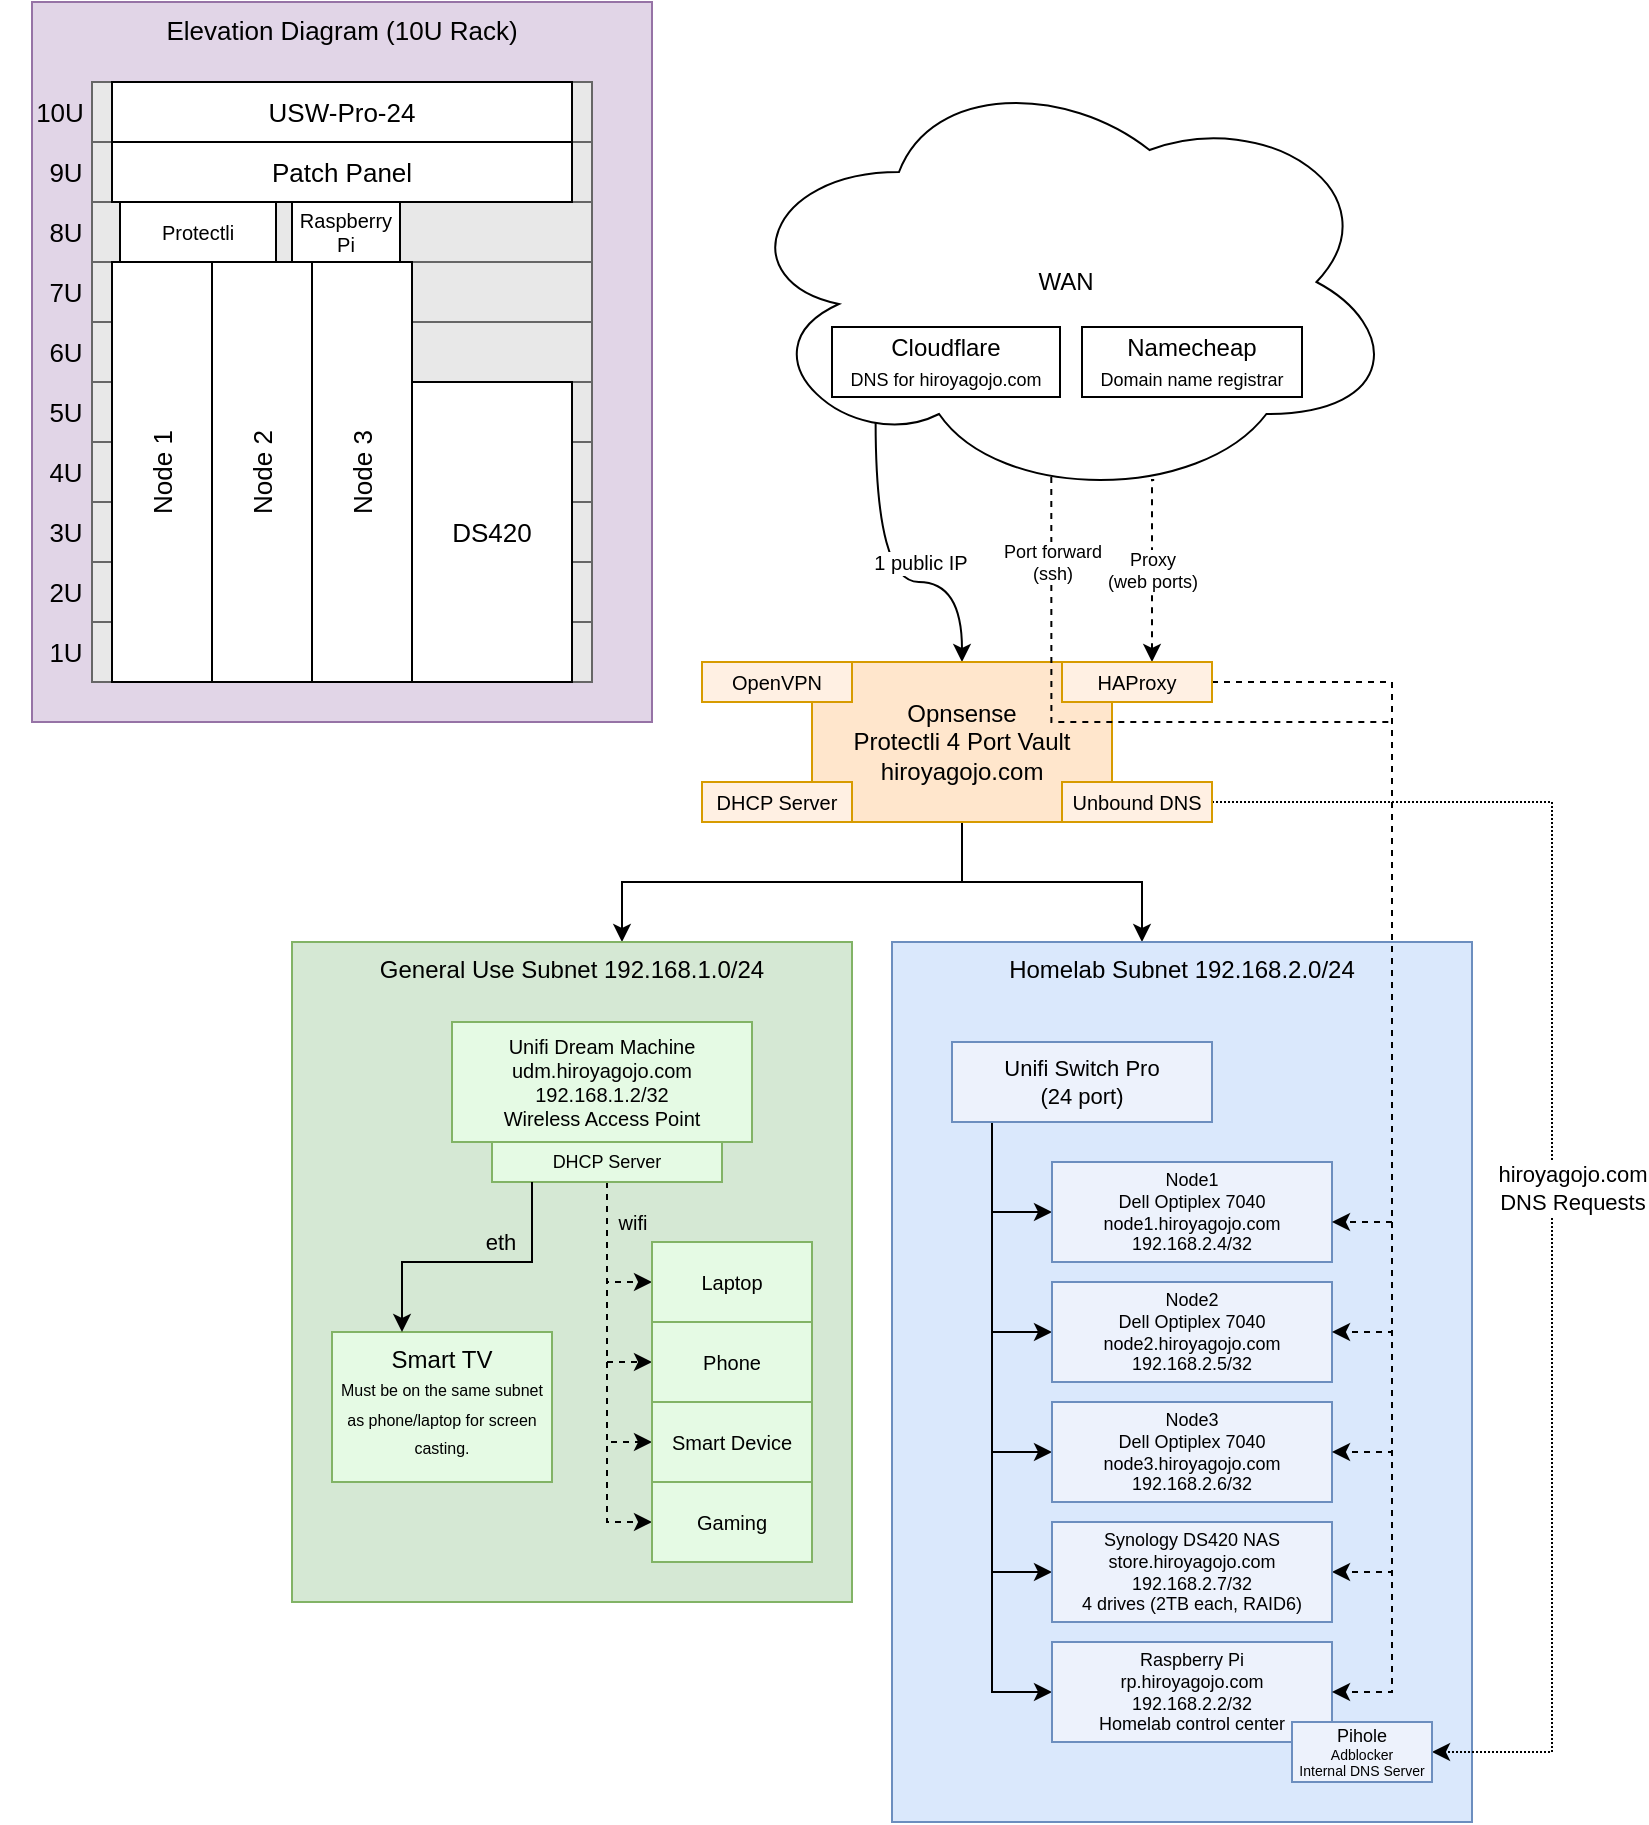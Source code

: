 <mxfile version="20.2.3" type="device"><diagram id="5LQw1LaJcU4KPZNjuxa2" name="Page-1"><mxGraphModel dx="1106" dy="997" grid="1" gridSize="10" guides="1" tooltips="1" connect="1" arrows="1" fold="1" page="1" pageScale="1" pageWidth="850" pageHeight="1100" math="0" shadow="0"><root><mxCell id="0"/><mxCell id="1" parent="0"/><mxCell id="AMfL3vu9wzqD86BI1HrZ-1" value="&lt;font style=&quot;font-size: 13px;&quot;&gt;Elevation Diagram (10U Rack)&lt;/font&gt;" style="rounded=0;whiteSpace=wrap;html=1;fontSize=8;fillColor=#e1d5e7;strokeColor=#9673a6;verticalAlign=top;" parent="1" vertex="1"><mxGeometry x="36" y="40" width="310" height="360" as="geometry"/></mxCell><mxCell id="AMfL3vu9wzqD86BI1HrZ-44" value="" style="rounded=0;whiteSpace=wrap;html=1;fontSize=13;fillColor=#E8E8E8;fontColor=#333333;strokeColor=#666666;" parent="1" vertex="1"><mxGeometry x="66" y="80" width="250" height="30" as="geometry"/></mxCell><mxCell id="AMfL3vu9wzqD86BI1HrZ-43" value="" style="rounded=0;whiteSpace=wrap;html=1;fontSize=13;fillColor=#E8E8E8;fontColor=#333333;strokeColor=#666666;" parent="1" vertex="1"><mxGeometry x="66" y="110" width="250" height="30" as="geometry"/></mxCell><mxCell id="AMfL3vu9wzqD86BI1HrZ-2" value="USW-Pro-24" style="rounded=0;whiteSpace=wrap;html=1;fontSize=13;" parent="1" vertex="1"><mxGeometry x="76" y="80" width="230" height="30" as="geometry"/></mxCell><mxCell id="AMfL3vu9wzqD86BI1HrZ-9" value="" style="rounded=0;whiteSpace=wrap;html=1;fontSize=13;fillColor=#E8E8E8;fontColor=#333333;strokeColor=#666666;" parent="1" vertex="1"><mxGeometry x="66" y="140" width="250" height="30" as="geometry"/></mxCell><mxCell id="AMfL3vu9wzqD86BI1HrZ-10" value="" style="rounded=0;whiteSpace=wrap;html=1;fontSize=13;fillColor=#E8E8E8;fontColor=#333333;strokeColor=#666666;" parent="1" vertex="1"><mxGeometry x="66" y="170" width="250" height="30" as="geometry"/></mxCell><mxCell id="AMfL3vu9wzqD86BI1HrZ-11" value="" style="rounded=0;whiteSpace=wrap;html=1;fontSize=13;fillColor=#E8E8E8;fontColor=#333333;strokeColor=#666666;" parent="1" vertex="1"><mxGeometry x="66" y="200" width="250" height="30" as="geometry"/></mxCell><mxCell id="AMfL3vu9wzqD86BI1HrZ-12" value="" style="rounded=0;whiteSpace=wrap;html=1;fontSize=13;fillColor=#E8E8E8;fontColor=#333333;strokeColor=#666666;" parent="1" vertex="1"><mxGeometry x="66" y="230" width="250" height="30" as="geometry"/></mxCell><mxCell id="AMfL3vu9wzqD86BI1HrZ-13" value="" style="rounded=0;whiteSpace=wrap;html=1;fontSize=13;fillColor=#E8E8E8;fontColor=#333333;strokeColor=#666666;" parent="1" vertex="1"><mxGeometry x="66" y="260" width="250" height="30" as="geometry"/></mxCell><mxCell id="AMfL3vu9wzqD86BI1HrZ-14" value="" style="rounded=0;whiteSpace=wrap;html=1;fontSize=13;fillColor=#E8E8E8;fontColor=#333333;strokeColor=#666666;" parent="1" vertex="1"><mxGeometry x="66" y="290" width="250" height="30" as="geometry"/></mxCell><mxCell id="AMfL3vu9wzqD86BI1HrZ-15" value="" style="rounded=0;whiteSpace=wrap;html=1;fontSize=13;fillColor=#E8E8E8;fontColor=#333333;strokeColor=#666666;" parent="1" vertex="1"><mxGeometry x="66" y="320" width="250" height="30" as="geometry"/></mxCell><mxCell id="AMfL3vu9wzqD86BI1HrZ-16" value="" style="rounded=0;whiteSpace=wrap;html=1;fontSize=13;fillColor=#E8E8E8;fontColor=#333333;strokeColor=#666666;" parent="1" vertex="1"><mxGeometry x="66" y="350" width="250" height="30" as="geometry"/></mxCell><mxCell id="lGwLM4Ksfd3mSZe3ThBf-14" value="Proxy &lt;br&gt;(web ports)" style="edgeStyle=orthogonalEdgeStyle;rounded=0;orthogonalLoop=1;jettySize=auto;html=1;entryX=0.632;entryY=0.95;entryDx=0;entryDy=0;entryPerimeter=0;dashed=1;fontSize=9;endArrow=none;endFill=0;startArrow=classic;startFill=1;" parent="1" source="ToPnCVoDEFdB8chA3Fxf-39" target="ToPnCVoDEFdB8chA3Fxf-9" edge="1"><mxGeometry relative="1" as="geometry"><Array as="points"><mxPoint x="596" y="279"/></Array></mxGeometry></mxCell><mxCell id="ToPnCVoDEFdB8chA3Fxf-29" style="edgeStyle=orthogonalEdgeStyle;rounded=0;orthogonalLoop=1;jettySize=auto;html=1;fontSize=11;startArrow=classic;startFill=1;endArrow=none;endFill=0;" parent="1" source="ToPnCVoDEFdB8chA3Fxf-7" target="ToPnCVoDEFdB8chA3Fxf-1" edge="1"><mxGeometry relative="1" as="geometry"><Array as="points"><mxPoint x="331" y="480"/><mxPoint x="501" y="480"/></Array></mxGeometry></mxCell><mxCell id="ToPnCVoDEFdB8chA3Fxf-7" value="General Use Subnet 192.168.1.0/24" style="rounded=0;whiteSpace=wrap;html=1;verticalAlign=top;fillColor=#d5e8d4;strokeColor=#82b366;" parent="1" vertex="1"><mxGeometry x="166" y="510" width="280" height="330" as="geometry"/></mxCell><mxCell id="ToPnCVoDEFdB8chA3Fxf-30" style="edgeStyle=orthogonalEdgeStyle;rounded=0;orthogonalLoop=1;jettySize=auto;html=1;fontSize=11;startArrow=classic;startFill=1;endArrow=none;endFill=0;" parent="1" source="ToPnCVoDEFdB8chA3Fxf-4" target="ToPnCVoDEFdB8chA3Fxf-1" edge="1"><mxGeometry relative="1" as="geometry"><Array as="points"><mxPoint x="591" y="480"/><mxPoint x="501" y="480"/></Array></mxGeometry></mxCell><mxCell id="ToPnCVoDEFdB8chA3Fxf-4" value="Homelab Subnet 192.168.2.0/24" style="rounded=0;whiteSpace=wrap;html=1;verticalAlign=top;fillColor=#dae8fc;strokeColor=#6c8ebf;" parent="1" vertex="1"><mxGeometry x="466" y="510" width="290" height="440" as="geometry"/></mxCell><mxCell id="ToPnCVoDEFdB8chA3Fxf-28" value="hiroyagojo.com&lt;br&gt;DNS Requests" style="edgeStyle=orthogonalEdgeStyle;rounded=0;orthogonalLoop=1;jettySize=auto;html=1;entryX=1;entryY=0.5;entryDx=0;entryDy=0;fontSize=11;exitX=1;exitY=0.5;exitDx=0;exitDy=0;dashed=1;dashPattern=1 1;" parent="1" source="lGwLM4Ksfd3mSZe3ThBf-11" target="lGwLM4Ksfd3mSZe3ThBf-44" edge="1"><mxGeometry x="0.03" y="10" relative="1" as="geometry"><Array as="points"><mxPoint x="796" y="440"/><mxPoint x="796" y="915"/></Array><mxPoint as="offset"/><mxPoint x="626" y="340" as="sourcePoint"/></mxGeometry></mxCell><mxCell id="ToPnCVoDEFdB8chA3Fxf-38" value="1 public IP" style="edgeStyle=orthogonalEdgeStyle;curved=1;orthogonalLoop=1;jettySize=auto;html=1;entryX=0.215;entryY=0.818;entryDx=0;entryDy=0;entryPerimeter=0;fontSize=10;startArrow=classic;startFill=1;endArrow=none;endFill=0;" parent="1" source="ToPnCVoDEFdB8chA3Fxf-1" target="ToPnCVoDEFdB8chA3Fxf-9" edge="1"><mxGeometry x="-0.253" y="-10" relative="1" as="geometry"><mxPoint as="offset"/></mxGeometry></mxCell><mxCell id="ToPnCVoDEFdB8chA3Fxf-1" value="Opnsense&lt;br&gt;Protectli 4 Port Vault&lt;br&gt;hiroyagojo.com" style="rounded=0;whiteSpace=wrap;html=1;fillColor=#ffe6cc;strokeColor=#d79b00;" parent="1" vertex="1"><mxGeometry x="426" y="370" width="150" height="80" as="geometry"/></mxCell><mxCell id="ToPnCVoDEFdB8chA3Fxf-2" value="Unifi Dream Machine&lt;br style=&quot;font-size: 10px;&quot;&gt;udm.hiroyagojo.com&lt;br&gt;192.168.1.2/32&lt;br style=&quot;font-size: 10px;&quot;&gt;Wireless Access Point" style="rounded=0;whiteSpace=wrap;html=1;fontSize=10;fillColor=#E5FAE4;strokeColor=#82B366;" parent="1" vertex="1"><mxGeometry x="246" y="550" width="150" height="60" as="geometry"/></mxCell><mxCell id="ToPnCVoDEFdB8chA3Fxf-23" style="edgeStyle=orthogonalEdgeStyle;rounded=0;orthogonalLoop=1;jettySize=auto;html=1;entryX=0;entryY=0.5;entryDx=0;entryDy=0;fontSize=9;" parent="1" source="ToPnCVoDEFdB8chA3Fxf-3" target="ToPnCVoDEFdB8chA3Fxf-19" edge="1"><mxGeometry relative="1" as="geometry"><Array as="points"><mxPoint x="516" y="645"/></Array></mxGeometry></mxCell><mxCell id="ToPnCVoDEFdB8chA3Fxf-24" style="edgeStyle=orthogonalEdgeStyle;rounded=0;orthogonalLoop=1;jettySize=auto;html=1;entryX=0;entryY=0.5;entryDx=0;entryDy=0;fontSize=9;" parent="1" source="ToPnCVoDEFdB8chA3Fxf-3" target="ToPnCVoDEFdB8chA3Fxf-20" edge="1"><mxGeometry relative="1" as="geometry"><Array as="points"><mxPoint x="516" y="705"/></Array></mxGeometry></mxCell><mxCell id="ToPnCVoDEFdB8chA3Fxf-26" style="edgeStyle=orthogonalEdgeStyle;rounded=0;orthogonalLoop=1;jettySize=auto;html=1;entryX=0;entryY=0.5;entryDx=0;entryDy=0;fontSize=9;" parent="1" source="ToPnCVoDEFdB8chA3Fxf-3" target="ToPnCVoDEFdB8chA3Fxf-21" edge="1"><mxGeometry relative="1" as="geometry"><Array as="points"><mxPoint x="516" y="765"/></Array></mxGeometry></mxCell><mxCell id="ToPnCVoDEFdB8chA3Fxf-27" style="edgeStyle=orthogonalEdgeStyle;rounded=0;orthogonalLoop=1;jettySize=auto;html=1;entryX=0;entryY=0.5;entryDx=0;entryDy=0;fontSize=9;" parent="1" source="ToPnCVoDEFdB8chA3Fxf-3" target="ToPnCVoDEFdB8chA3Fxf-22" edge="1"><mxGeometry relative="1" as="geometry"><Array as="points"><mxPoint x="516" y="885"/></Array></mxGeometry></mxCell><mxCell id="lGwLM4Ksfd3mSZe3ThBf-19" style="edgeStyle=orthogonalEdgeStyle;rounded=0;orthogonalLoop=1;jettySize=auto;html=1;entryX=0;entryY=0.5;entryDx=0;entryDy=0;fontSize=8;startArrow=none;startFill=0;endArrow=classic;endFill=1;" parent="1" source="ToPnCVoDEFdB8chA3Fxf-3" target="lGwLM4Ksfd3mSZe3ThBf-18" edge="1"><mxGeometry relative="1" as="geometry"><Array as="points"><mxPoint x="516" y="825"/></Array></mxGeometry></mxCell><mxCell id="ToPnCVoDEFdB8chA3Fxf-3" value="Unifi Switch Pro&lt;br&gt;(24 port)" style="rounded=0;whiteSpace=wrap;html=1;fontSize=11;fillColor=#EDF2FC;strokeColor=#6c8ebf;" parent="1" vertex="1"><mxGeometry x="496" y="560" width="130" height="40" as="geometry"/></mxCell><mxCell id="lGwLM4Ksfd3mSZe3ThBf-13" style="edgeStyle=orthogonalEdgeStyle;rounded=0;orthogonalLoop=1;jettySize=auto;html=1;dashed=1;fontSize=9;exitX=0.478;exitY=0.943;exitDx=0;exitDy=0;exitPerimeter=0;endArrow=none;endFill=0;" parent="1" source="ToPnCVoDEFdB8chA3Fxf-9" edge="1"><mxGeometry relative="1" as="geometry"><mxPoint x="716" y="400" as="targetPoint"/><Array as="points"><mxPoint x="546" y="400"/></Array></mxGeometry></mxCell><mxCell id="lGwLM4Ksfd3mSZe3ThBf-16" value="Port forward&lt;br&gt;(ssh)" style="edgeLabel;html=1;align=center;verticalAlign=middle;resizable=0;points=[];fontSize=9;" parent="lGwLM4Ksfd3mSZe3ThBf-13" vertex="1" connectable="0"><mxGeometry x="-0.834" relative="1" as="geometry"><mxPoint y="18" as="offset"/></mxGeometry></mxCell><mxCell id="ToPnCVoDEFdB8chA3Fxf-9" value="WAN" style="ellipse;shape=cloud;whiteSpace=wrap;html=1;verticalAlign=middle;" parent="1" vertex="1"><mxGeometry x="386" y="70" width="334" height="220" as="geometry"/></mxCell><mxCell id="ToPnCVoDEFdB8chA3Fxf-11" value="Smart TV&lt;br&gt;&lt;font style=&quot;font-size: 8px;&quot;&gt;Must be on the same subnet as phone/laptop for screen casting.&lt;/font&gt;" style="rounded=0;whiteSpace=wrap;html=1;horizontal=1;verticalAlign=top;fillColor=#E5FAE4;strokeColor=#82B366;" parent="1" vertex="1"><mxGeometry x="186" y="705" width="110" height="75" as="geometry"/></mxCell><mxCell id="ToPnCVoDEFdB8chA3Fxf-19" value="Node1&lt;br&gt;Dell Optiplex 7040&lt;br style=&quot;font-size: 9px;&quot;&gt;node1.hiroyagojo.com&lt;br&gt;192.168.2.4/32" style="rounded=0;whiteSpace=wrap;html=1;fontSize=9;fillColor=#EDF2FC;strokeColor=#6c8ebf;" parent="1" vertex="1"><mxGeometry x="546" y="620" width="140" height="50" as="geometry"/></mxCell><mxCell id="ToPnCVoDEFdB8chA3Fxf-20" value="Node2&lt;br&gt;Dell Optiplex 7040&lt;br&gt;node2.hiroyagojo.com&lt;br&gt;192.168.2.5/32" style="rounded=0;whiteSpace=wrap;html=1;fontSize=9;fillColor=#EDF2FC;strokeColor=#6c8ebf;" parent="1" vertex="1"><mxGeometry x="546" y="680" width="140" height="50" as="geometry"/></mxCell><mxCell id="ToPnCVoDEFdB8chA3Fxf-21" value="Node3&lt;br&gt;Dell Optiplex 7040&lt;br&gt;node3.hiroyagojo.com&lt;br&gt;192.168.2.6/32" style="rounded=0;whiteSpace=wrap;html=1;fontSize=9;fillColor=#EDF2FC;strokeColor=#6c8ebf;" parent="1" vertex="1"><mxGeometry x="546" y="740" width="140" height="50" as="geometry"/></mxCell><mxCell id="ToPnCVoDEFdB8chA3Fxf-22" value="Raspberry Pi&lt;br&gt;rp.hiroyagojo.com&lt;br&gt;192.168.2.2/32&lt;br&gt;Homelab control center" style="rounded=0;whiteSpace=wrap;html=1;fontSize=9;fillColor=#EDF2FC;strokeColor=#6c8ebf;" parent="1" vertex="1"><mxGeometry x="546" y="860" width="140" height="50" as="geometry"/></mxCell><mxCell id="ToPnCVoDEFdB8chA3Fxf-43" value="" style="edgeStyle=orthogonalEdgeStyle;rounded=0;orthogonalLoop=1;jettySize=auto;html=1;dashed=1;fontSize=11;startArrow=none;startFill=0;endArrow=classic;endFill=1;entryX=1;entryY=0.5;entryDx=0;entryDy=0;" parent="1" source="ToPnCVoDEFdB8chA3Fxf-39" target="lGwLM4Ksfd3mSZe3ThBf-18" edge="1"><mxGeometry x="-0.259" y="5" relative="1" as="geometry"><mxPoint x="716" y="910" as="targetPoint"/><mxPoint as="offset"/><Array as="points"><mxPoint x="716" y="380"/><mxPoint x="716" y="825"/></Array></mxGeometry></mxCell><mxCell id="lGwLM4Ksfd3mSZe3ThBf-22" style="edgeStyle=orthogonalEdgeStyle;rounded=0;orthogonalLoop=1;jettySize=auto;html=1;entryX=1;entryY=0.5;entryDx=0;entryDy=0;fontSize=8;startArrow=none;startFill=0;endArrow=classic;endFill=1;dashed=1;" parent="1" source="ToPnCVoDEFdB8chA3Fxf-39" target="ToPnCVoDEFdB8chA3Fxf-22" edge="1"><mxGeometry relative="1" as="geometry"><Array as="points"><mxPoint x="716" y="380"/><mxPoint x="716" y="885"/></Array></mxGeometry></mxCell><mxCell id="lGwLM4Ksfd3mSZe3ThBf-23" style="edgeStyle=orthogonalEdgeStyle;rounded=0;orthogonalLoop=1;jettySize=auto;html=1;entryX=1;entryY=0.5;entryDx=0;entryDy=0;fontSize=8;startArrow=none;startFill=0;endArrow=classic;endFill=1;dashed=1;" parent="1" source="ToPnCVoDEFdB8chA3Fxf-39" target="ToPnCVoDEFdB8chA3Fxf-21" edge="1"><mxGeometry relative="1" as="geometry"><Array as="points"><mxPoint x="716" y="380"/><mxPoint x="716" y="765"/></Array></mxGeometry></mxCell><mxCell id="lGwLM4Ksfd3mSZe3ThBf-24" style="edgeStyle=orthogonalEdgeStyle;rounded=0;orthogonalLoop=1;jettySize=auto;html=1;entryX=1;entryY=0.5;entryDx=0;entryDy=0;fontSize=8;startArrow=none;startFill=0;endArrow=classic;endFill=1;dashed=1;" parent="1" source="ToPnCVoDEFdB8chA3Fxf-39" target="ToPnCVoDEFdB8chA3Fxf-20" edge="1"><mxGeometry relative="1" as="geometry"><Array as="points"><mxPoint x="716" y="380"/><mxPoint x="716" y="705"/></Array></mxGeometry></mxCell><mxCell id="lGwLM4Ksfd3mSZe3ThBf-25" style="edgeStyle=orthogonalEdgeStyle;rounded=0;orthogonalLoop=1;jettySize=auto;html=1;entryX=1;entryY=0.6;entryDx=0;entryDy=0;entryPerimeter=0;fontSize=8;startArrow=none;startFill=0;endArrow=classic;endFill=1;dashed=1;" parent="1" source="ToPnCVoDEFdB8chA3Fxf-39" target="ToPnCVoDEFdB8chA3Fxf-19" edge="1"><mxGeometry relative="1" as="geometry"><Array as="points"><mxPoint x="716" y="380"/><mxPoint x="716" y="650"/></Array></mxGeometry></mxCell><mxCell id="ToPnCVoDEFdB8chA3Fxf-39" value="HAProxy" style="rounded=0;whiteSpace=wrap;html=1;fontSize=10;fillColor=#FFF0E3;strokeColor=#d79b00;" parent="1" vertex="1"><mxGeometry x="551" y="370" width="75" height="20" as="geometry"/></mxCell><mxCell id="lGwLM4Ksfd3mSZe3ThBf-9" value="OpenVPN" style="rounded=0;whiteSpace=wrap;html=1;fontSize=10;fillColor=#FFF0E3;strokeColor=#d79b00;" parent="1" vertex="1"><mxGeometry x="371" y="370" width="75" height="20" as="geometry"/></mxCell><mxCell id="lGwLM4Ksfd3mSZe3ThBf-11" value="Unbound DNS" style="rounded=0;whiteSpace=wrap;html=1;fontSize=10;fillColor=#FFF0E3;strokeColor=#d79b00;" parent="1" vertex="1"><mxGeometry x="551" y="430" width="75" height="20" as="geometry"/></mxCell><mxCell id="lGwLM4Ksfd3mSZe3ThBf-12" value="DHCP Server" style="rounded=0;whiteSpace=wrap;html=1;fontSize=10;fillColor=#FFF0E3;strokeColor=#d79b00;" parent="1" vertex="1"><mxGeometry x="371" y="430" width="75" height="20" as="geometry"/></mxCell><mxCell id="lGwLM4Ksfd3mSZe3ThBf-18" value="Synology DS420 NAS&lt;br&gt;store.hiroyagojo.com&lt;br&gt;192.168.2.7/32&lt;br&gt;4 drives (2TB each, RAID6)" style="rounded=0;whiteSpace=wrap;html=1;fontSize=9;fillColor=#EDF2FC;strokeColor=#6c8ebf;" parent="1" vertex="1"><mxGeometry x="546" y="800" width="140" height="50" as="geometry"/></mxCell><mxCell id="lGwLM4Ksfd3mSZe3ThBf-38" style="edgeStyle=orthogonalEdgeStyle;rounded=0;orthogonalLoop=1;jettySize=auto;html=1;entryX=0.5;entryY=1;entryDx=0;entryDy=0;dashed=1;labelBackgroundColor=none;fontSize=10;startArrow=none;startFill=0;endArrow=classic;endFill=1;" parent="1" source="lGwLM4Ksfd3mSZe3ThBf-8" target="lGwLM4Ksfd3mSZe3ThBf-30" edge="1"><mxGeometry relative="1" as="geometry"/></mxCell><mxCell id="lGwLM4Ksfd3mSZe3ThBf-39" style="edgeStyle=orthogonalEdgeStyle;rounded=0;orthogonalLoop=1;jettySize=auto;html=1;entryX=0.5;entryY=1;entryDx=0;entryDy=0;dashed=1;labelBackgroundColor=none;fontSize=10;startArrow=none;startFill=0;endArrow=classic;endFill=1;" parent="1" source="lGwLM4Ksfd3mSZe3ThBf-8" target="lGwLM4Ksfd3mSZe3ThBf-31" edge="1"><mxGeometry relative="1" as="geometry"/></mxCell><mxCell id="lGwLM4Ksfd3mSZe3ThBf-40" style="edgeStyle=orthogonalEdgeStyle;rounded=0;orthogonalLoop=1;jettySize=auto;html=1;entryX=0.5;entryY=1;entryDx=0;entryDy=0;dashed=1;labelBackgroundColor=none;fontSize=10;startArrow=none;startFill=0;endArrow=classic;endFill=1;" parent="1" source="lGwLM4Ksfd3mSZe3ThBf-8" target="lGwLM4Ksfd3mSZe3ThBf-29" edge="1"><mxGeometry relative="1" as="geometry"/></mxCell><mxCell id="lGwLM4Ksfd3mSZe3ThBf-41" value="wifi" style="edgeStyle=orthogonalEdgeStyle;rounded=0;orthogonalLoop=1;jettySize=auto;html=1;entryX=0.5;entryY=1;entryDx=0;entryDy=0;dashed=1;labelBackgroundColor=none;fontSize=10;startArrow=none;startFill=0;endArrow=classic;endFill=1;" parent="1" source="lGwLM4Ksfd3mSZe3ThBf-8" target="lGwLM4Ksfd3mSZe3ThBf-27" edge="1"><mxGeometry x="-0.448" y="12" relative="1" as="geometry"><mxPoint as="offset"/></mxGeometry></mxCell><mxCell id="lGwLM4Ksfd3mSZe3ThBf-8" value="DHCP Server" style="rounded=0;whiteSpace=wrap;html=1;fontSize=9;fillColor=#E5FAE4;strokeColor=#82B366;" parent="1" vertex="1"><mxGeometry x="266" y="610" width="115" height="20" as="geometry"/></mxCell><mxCell id="lGwLM4Ksfd3mSZe3ThBf-26" value="eth" style="edgeStyle=orthogonalEdgeStyle;rounded=0;orthogonalLoop=1;jettySize=auto;html=1;startArrow=classic;startFill=1;endArrow=none;endFill=0;labelBackgroundColor=none;" parent="1" source="ToPnCVoDEFdB8chA3Fxf-11" edge="1"><mxGeometry x="0.19" y="10" relative="1" as="geometry"><mxPoint x="266.0" y="660" as="sourcePoint"/><mxPoint x="286" y="630" as="targetPoint"/><Array as="points"><mxPoint x="221" y="670"/><mxPoint x="286" y="670"/><mxPoint x="286" y="630"/></Array><mxPoint as="offset"/></mxGeometry></mxCell><mxCell id="lGwLM4Ksfd3mSZe3ThBf-27" value="Laptop" style="rounded=0;whiteSpace=wrap;html=1;fontSize=10;fillColor=#E5FAE4;strokeColor=#82B366;direction=south;" parent="1" vertex="1"><mxGeometry x="346" y="660" width="80" height="40" as="geometry"/></mxCell><mxCell id="lGwLM4Ksfd3mSZe3ThBf-29" value="Phone" style="rounded=0;whiteSpace=wrap;html=1;fontSize=10;fillColor=#E5FAE4;strokeColor=#82B366;direction=south;" parent="1" vertex="1"><mxGeometry x="346" y="700" width="80" height="40" as="geometry"/></mxCell><mxCell id="lGwLM4Ksfd3mSZe3ThBf-30" value="Gaming" style="rounded=0;whiteSpace=wrap;html=1;fontSize=10;fillColor=#E5FAE4;strokeColor=#82B366;direction=south;" parent="1" vertex="1"><mxGeometry x="346" y="780" width="80" height="40" as="geometry"/></mxCell><mxCell id="lGwLM4Ksfd3mSZe3ThBf-31" value="Smart Device" style="rounded=0;whiteSpace=wrap;html=1;fontSize=10;fillColor=#E5FAE4;strokeColor=#82B366;direction=south;" parent="1" vertex="1"><mxGeometry x="346" y="740" width="80" height="40" as="geometry"/></mxCell><mxCell id="lGwLM4Ksfd3mSZe3ThBf-44" value="&lt;font style=&quot;&quot;&gt;&lt;font style=&quot;font-size: 9px;&quot;&gt;Pihole&lt;/font&gt;&lt;br style=&quot;&quot;&gt;&lt;/font&gt;&lt;font style=&quot;font-size: 7px;&quot;&gt;Adblocker&lt;br style=&quot;&quot;&gt;Internal DNS Server&lt;/font&gt;" style="rounded=0;whiteSpace=wrap;html=1;fontSize=6;fillColor=#EDF2FC;strokeColor=#6c8ebf;" parent="1" vertex="1"><mxGeometry x="666" y="900" width="70" height="30" as="geometry"/></mxCell><mxCell id="AMfL3vu9wzqD86BI1HrZ-4" value="Node 1" style="rounded=0;whiteSpace=wrap;html=1;fontSize=13;direction=south;horizontal=0;" parent="1" vertex="1"><mxGeometry x="76" y="170" width="50" height="210" as="geometry"/></mxCell><mxCell id="AMfL3vu9wzqD86BI1HrZ-5" value="Node 2" style="rounded=0;whiteSpace=wrap;html=1;fontSize=13;direction=south;horizontal=0;" parent="1" vertex="1"><mxGeometry x="126" y="170" width="50" height="210" as="geometry"/></mxCell><mxCell id="AMfL3vu9wzqD86BI1HrZ-6" value="Node 3" style="rounded=0;whiteSpace=wrap;html=1;fontSize=13;direction=south;horizontal=0;" parent="1" vertex="1"><mxGeometry x="176" y="170" width="50" height="210" as="geometry"/></mxCell><mxCell id="AMfL3vu9wzqD86BI1HrZ-17" value="DS420" style="rounded=0;whiteSpace=wrap;html=1;fontSize=13;direction=south;horizontal=1;" parent="1" vertex="1"><mxGeometry x="226" y="230" width="80" height="150" as="geometry"/></mxCell><mxCell id="AMfL3vu9wzqD86BI1HrZ-18" value="1U" style="text;html=1;strokeColor=none;fillColor=none;align=center;verticalAlign=middle;whiteSpace=wrap;rounded=0;fontSize=13;" parent="1" vertex="1"><mxGeometry x="23" y="350" width="60" height="30" as="geometry"/></mxCell><mxCell id="AMfL3vu9wzqD86BI1HrZ-19" value="3U" style="text;html=1;strokeColor=none;fillColor=none;align=center;verticalAlign=middle;whiteSpace=wrap;rounded=0;fontSize=13;" parent="1" vertex="1"><mxGeometry x="23" y="290" width="60" height="30" as="geometry"/></mxCell><mxCell id="AMfL3vu9wzqD86BI1HrZ-20" value="2U" style="text;html=1;strokeColor=none;fillColor=none;align=center;verticalAlign=middle;whiteSpace=wrap;rounded=0;fontSize=13;" parent="1" vertex="1"><mxGeometry x="23" y="320" width="60" height="30" as="geometry"/></mxCell><mxCell id="AMfL3vu9wzqD86BI1HrZ-21" value="4U" style="text;html=1;strokeColor=none;fillColor=none;align=center;verticalAlign=middle;whiteSpace=wrap;rounded=0;fontSize=13;" parent="1" vertex="1"><mxGeometry x="23" y="260" width="60" height="30" as="geometry"/></mxCell><mxCell id="AMfL3vu9wzqD86BI1HrZ-22" value="5U" style="text;html=1;strokeColor=none;fillColor=none;align=center;verticalAlign=middle;whiteSpace=wrap;rounded=0;fontSize=13;" parent="1" vertex="1"><mxGeometry x="23" y="230" width="60" height="30" as="geometry"/></mxCell><mxCell id="AMfL3vu9wzqD86BI1HrZ-23" value="6U" style="text;html=1;strokeColor=none;fillColor=none;align=center;verticalAlign=middle;whiteSpace=wrap;rounded=0;fontSize=13;" parent="1" vertex="1"><mxGeometry x="23" y="200" width="60" height="30" as="geometry"/></mxCell><mxCell id="AMfL3vu9wzqD86BI1HrZ-24" value="7U" style="text;html=1;strokeColor=none;fillColor=none;align=center;verticalAlign=middle;whiteSpace=wrap;rounded=0;fontSize=13;" parent="1" vertex="1"><mxGeometry x="23" y="170" width="60" height="30" as="geometry"/></mxCell><mxCell id="AMfL3vu9wzqD86BI1HrZ-25" value="8U" style="text;html=1;strokeColor=none;fillColor=none;align=center;verticalAlign=middle;whiteSpace=wrap;rounded=0;fontSize=13;" parent="1" vertex="1"><mxGeometry x="23" y="140" width="60" height="30" as="geometry"/></mxCell><mxCell id="AMfL3vu9wzqD86BI1HrZ-26" value="9U" style="text;html=1;strokeColor=none;fillColor=none;align=center;verticalAlign=middle;whiteSpace=wrap;rounded=0;fontSize=13;" parent="1" vertex="1"><mxGeometry x="23" y="110" width="60" height="30" as="geometry"/></mxCell><mxCell id="AMfL3vu9wzqD86BI1HrZ-27" value="10U" style="text;html=1;strokeColor=none;fillColor=none;align=center;verticalAlign=middle;whiteSpace=wrap;rounded=0;fontSize=13;" parent="1" vertex="1"><mxGeometry x="20" y="80" width="60" height="30" as="geometry"/></mxCell><mxCell id="AMfL3vu9wzqD86BI1HrZ-38" value="Raspberry Pi" style="rounded=0;whiteSpace=wrap;html=1;fontSize=10;direction=south;horizontal=1;" parent="1" vertex="1"><mxGeometry x="166" y="140" width="54" height="30" as="geometry"/></mxCell><mxCell id="AMfL3vu9wzqD86BI1HrZ-40" value="Protectli" style="rounded=0;whiteSpace=wrap;html=1;fontSize=10;direction=south;horizontal=1;" parent="1" vertex="1"><mxGeometry x="80" y="140" width="78" height="30" as="geometry"/></mxCell><mxCell id="AMfL3vu9wzqD86BI1HrZ-45" value="Patch Panel" style="rounded=0;whiteSpace=wrap;html=1;fontSize=13;" parent="1" vertex="1"><mxGeometry x="76" y="110" width="230" height="30" as="geometry"/></mxCell><mxCell id="WZYjQ3X4-eZEy42F2YfS-3" value="Cloudflare&lt;br&gt;&lt;font style=&quot;font-size: 9px;&quot;&gt;DNS for hiroyagojo.com&lt;/font&gt;" style="rounded=0;whiteSpace=wrap;html=1;" vertex="1" parent="1"><mxGeometry x="436" y="202.5" width="114" height="35" as="geometry"/></mxCell><mxCell id="WZYjQ3X4-eZEy42F2YfS-4" value="Namecheap&lt;br style=&quot;font-size: 11px;&quot;&gt;&lt;font style=&quot;font-size: 9px;&quot;&gt;Domain name registrar&lt;/font&gt;" style="rounded=0;whiteSpace=wrap;html=1;" vertex="1" parent="1"><mxGeometry x="561" y="202.5" width="110" height="35" as="geometry"/></mxCell></root></mxGraphModel></diagram></mxfile>